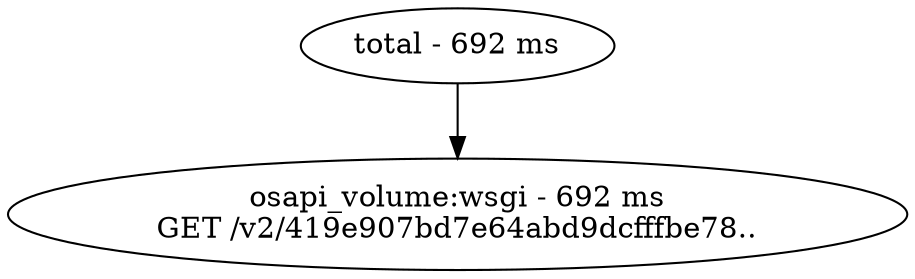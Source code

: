 digraph {
	0 [label="total - 692 ms"]
	1 [label="osapi_volume:wsgi - 692 ms\nGET /v2/419e907bd7e64abd9dcfffbe78.."]
		0 -> 1
}